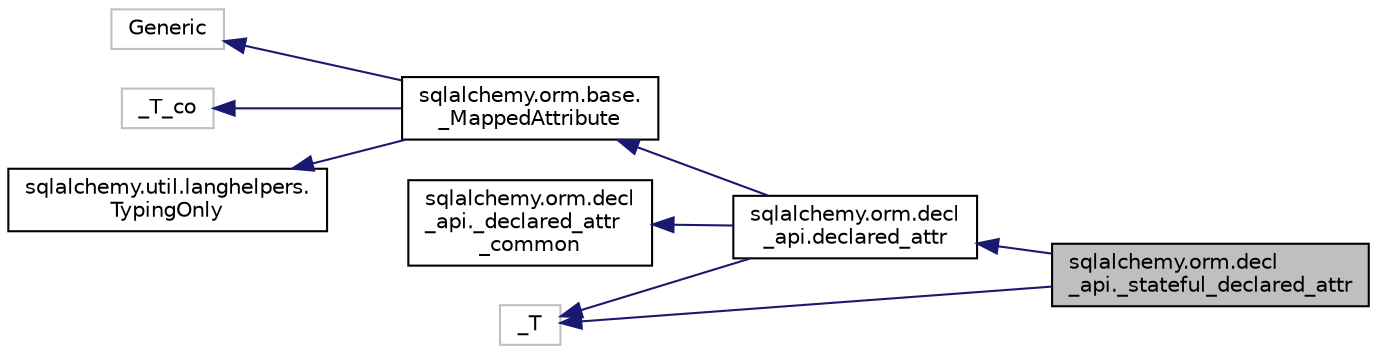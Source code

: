digraph "sqlalchemy.orm.decl_api._stateful_declared_attr"
{
 // LATEX_PDF_SIZE
  edge [fontname="Helvetica",fontsize="10",labelfontname="Helvetica",labelfontsize="10"];
  node [fontname="Helvetica",fontsize="10",shape=record];
  rankdir="LR";
  Node1 [label="sqlalchemy.orm.decl\l_api._stateful_declared_attr",height=0.2,width=0.4,color="black", fillcolor="grey75", style="filled", fontcolor="black",tooltip=" "];
  Node2 -> Node1 [dir="back",color="midnightblue",fontsize="10",style="solid",fontname="Helvetica"];
  Node2 [label="sqlalchemy.orm.decl\l_api.declared_attr",height=0.2,width=0.4,color="black", fillcolor="white", style="filled",URL="$classsqlalchemy_1_1orm_1_1decl__api_1_1declared__attr.html",tooltip=" "];
  Node3 -> Node2 [dir="back",color="midnightblue",fontsize="10",style="solid",fontname="Helvetica"];
  Node3 [label="sqlalchemy.orm.base.\l_MappedAttribute",height=0.2,width=0.4,color="black", fillcolor="white", style="filled",URL="$classsqlalchemy_1_1orm_1_1base_1_1__MappedAttribute.html",tooltip=" "];
  Node4 -> Node3 [dir="back",color="midnightblue",fontsize="10",style="solid",fontname="Helvetica"];
  Node4 [label="Generic",height=0.2,width=0.4,color="grey75", fillcolor="white", style="filled",tooltip=" "];
  Node5 -> Node3 [dir="back",color="midnightblue",fontsize="10",style="solid",fontname="Helvetica"];
  Node5 [label="_T_co",height=0.2,width=0.4,color="grey75", fillcolor="white", style="filled",tooltip=" "];
  Node6 -> Node3 [dir="back",color="midnightblue",fontsize="10",style="solid",fontname="Helvetica"];
  Node6 [label="sqlalchemy.util.langhelpers.\lTypingOnly",height=0.2,width=0.4,color="black", fillcolor="white", style="filled",URL="$classsqlalchemy_1_1util_1_1langhelpers_1_1TypingOnly.html",tooltip=" "];
  Node7 -> Node2 [dir="back",color="midnightblue",fontsize="10",style="solid",fontname="Helvetica"];
  Node7 [label="_T",height=0.2,width=0.4,color="grey75", fillcolor="white", style="filled",tooltip=" "];
  Node8 -> Node2 [dir="back",color="midnightblue",fontsize="10",style="solid",fontname="Helvetica"];
  Node8 [label="sqlalchemy.orm.decl\l_api._declared_attr\l_common",height=0.2,width=0.4,color="black", fillcolor="white", style="filled",URL="$classsqlalchemy_1_1orm_1_1decl__api_1_1__declared__attr__common.html",tooltip=" "];
  Node7 -> Node1 [dir="back",color="midnightblue",fontsize="10",style="solid",fontname="Helvetica"];
}
